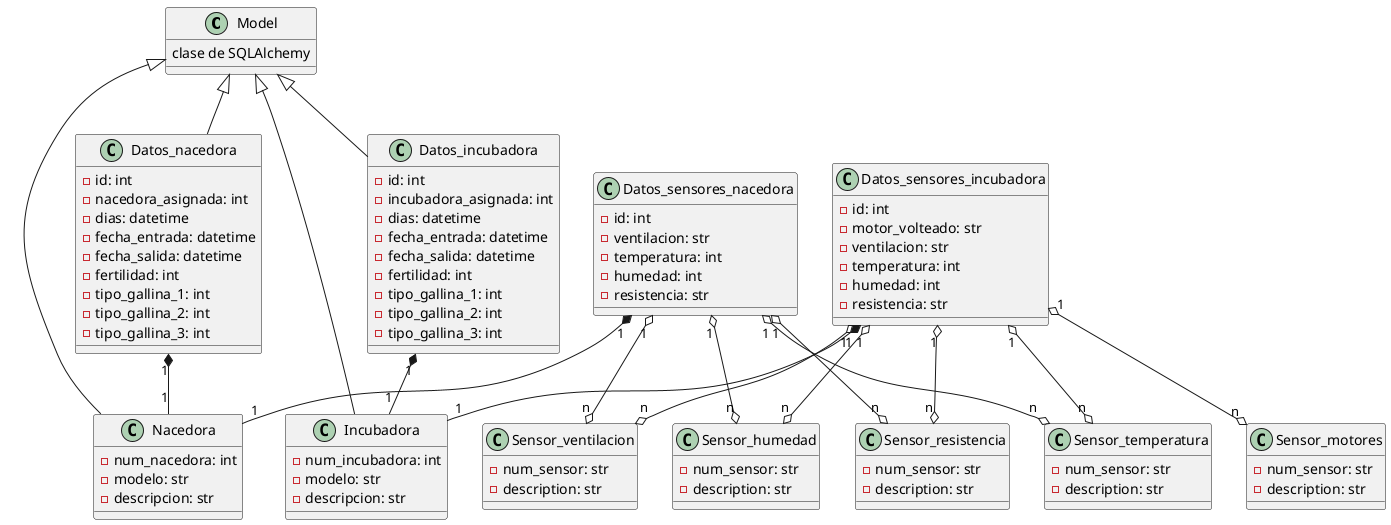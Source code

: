 @startuml Diagram de Clases
class Model {
 clase de SQLAlchemy
}

class Incubadora {
    - num_incubadora: int
    - modelo: str 
    - descripcion: str
}

class Nacedora {
    - num_nacedora: int
    - modelo: str 
    - descripcion: str
}

class Datos_incubadora {
    - id: int 
    - incubadora_asignada: int
    - dias: datetime 
    - fecha_entrada: datetime 
    - fecha_salida: datetime 
    - fertilidad: int 
    - tipo_gallina_1: int 
    - tipo_gallina_2: int 
    - tipo_gallina_3: int 
}

class Datos_nacedora {
    - id: int 
    - nacedora_asignada: int
    - dias: datetime 
    - fecha_entrada: datetime 
    - fecha_salida: datetime 
    - fertilidad: int 
    - tipo_gallina_1: int 
    - tipo_gallina_2: int 
    - tipo_gallina_3: int 
}

class Datos_sensores_incubadora{
    - id: int 
    - motor_volteado: str 
    - ventilacion: str 
    - temperatura: int 
    - humedad: int 
    - resistencia: str 
}

class Datos_sensores_nacedora{
    - id: int 
    - ventilacion: str 
    - temperatura: int 
    - humedad: int 
    - resistencia: str 
}

class Sensor_humedad {
    - num_sensor: str
    - description: str
}

class Sensor_motores {
    - num_sensor: str
    - description: str
}

class Sensor_resistencia {
    - num_sensor: str
    - description: str
}

class Sensor_temperatura {
    - num_sensor: str
    - description: str
}

class Sensor_ventilacion {
    - num_sensor: str
    - description: str
}

Model <|-- Incubadora
Datos_incubadora "1" *-- "1" Incubadora
Model <|-- Datos_incubadora
Datos_sensores_incubadora "1" *-- "1" Incubadora
Datos_sensores_incubadora "1" o--o "n" Sensor_humedad
Datos_sensores_incubadora "1" o--o "n" Sensor_motores
Datos_sensores_incubadora "1" o--o "n" Sensor_resistencia
Datos_sensores_incubadora "1" o--o "n" Sensor_temperatura
Datos_sensores_incubadora "1" o--o "n" Sensor_ventilacion


Model <|-- Nacedora
Datos_nacedora "1" *-- "1" Nacedora
Model <|-- Datos_nacedora
Datos_sensores_nacedora "1" *-- "1" Nacedora
Datos_sensores_nacedora "1" o--o "n" Sensor_humedad
Datos_sensores_nacedora "1" o--o "n" Sensor_resistencia
Datos_sensores_nacedora "1" o--o "n" Sensor_temperatura
Datos_sensores_nacedora "1" o--o "n" Sensor_ventilacion

@enduml